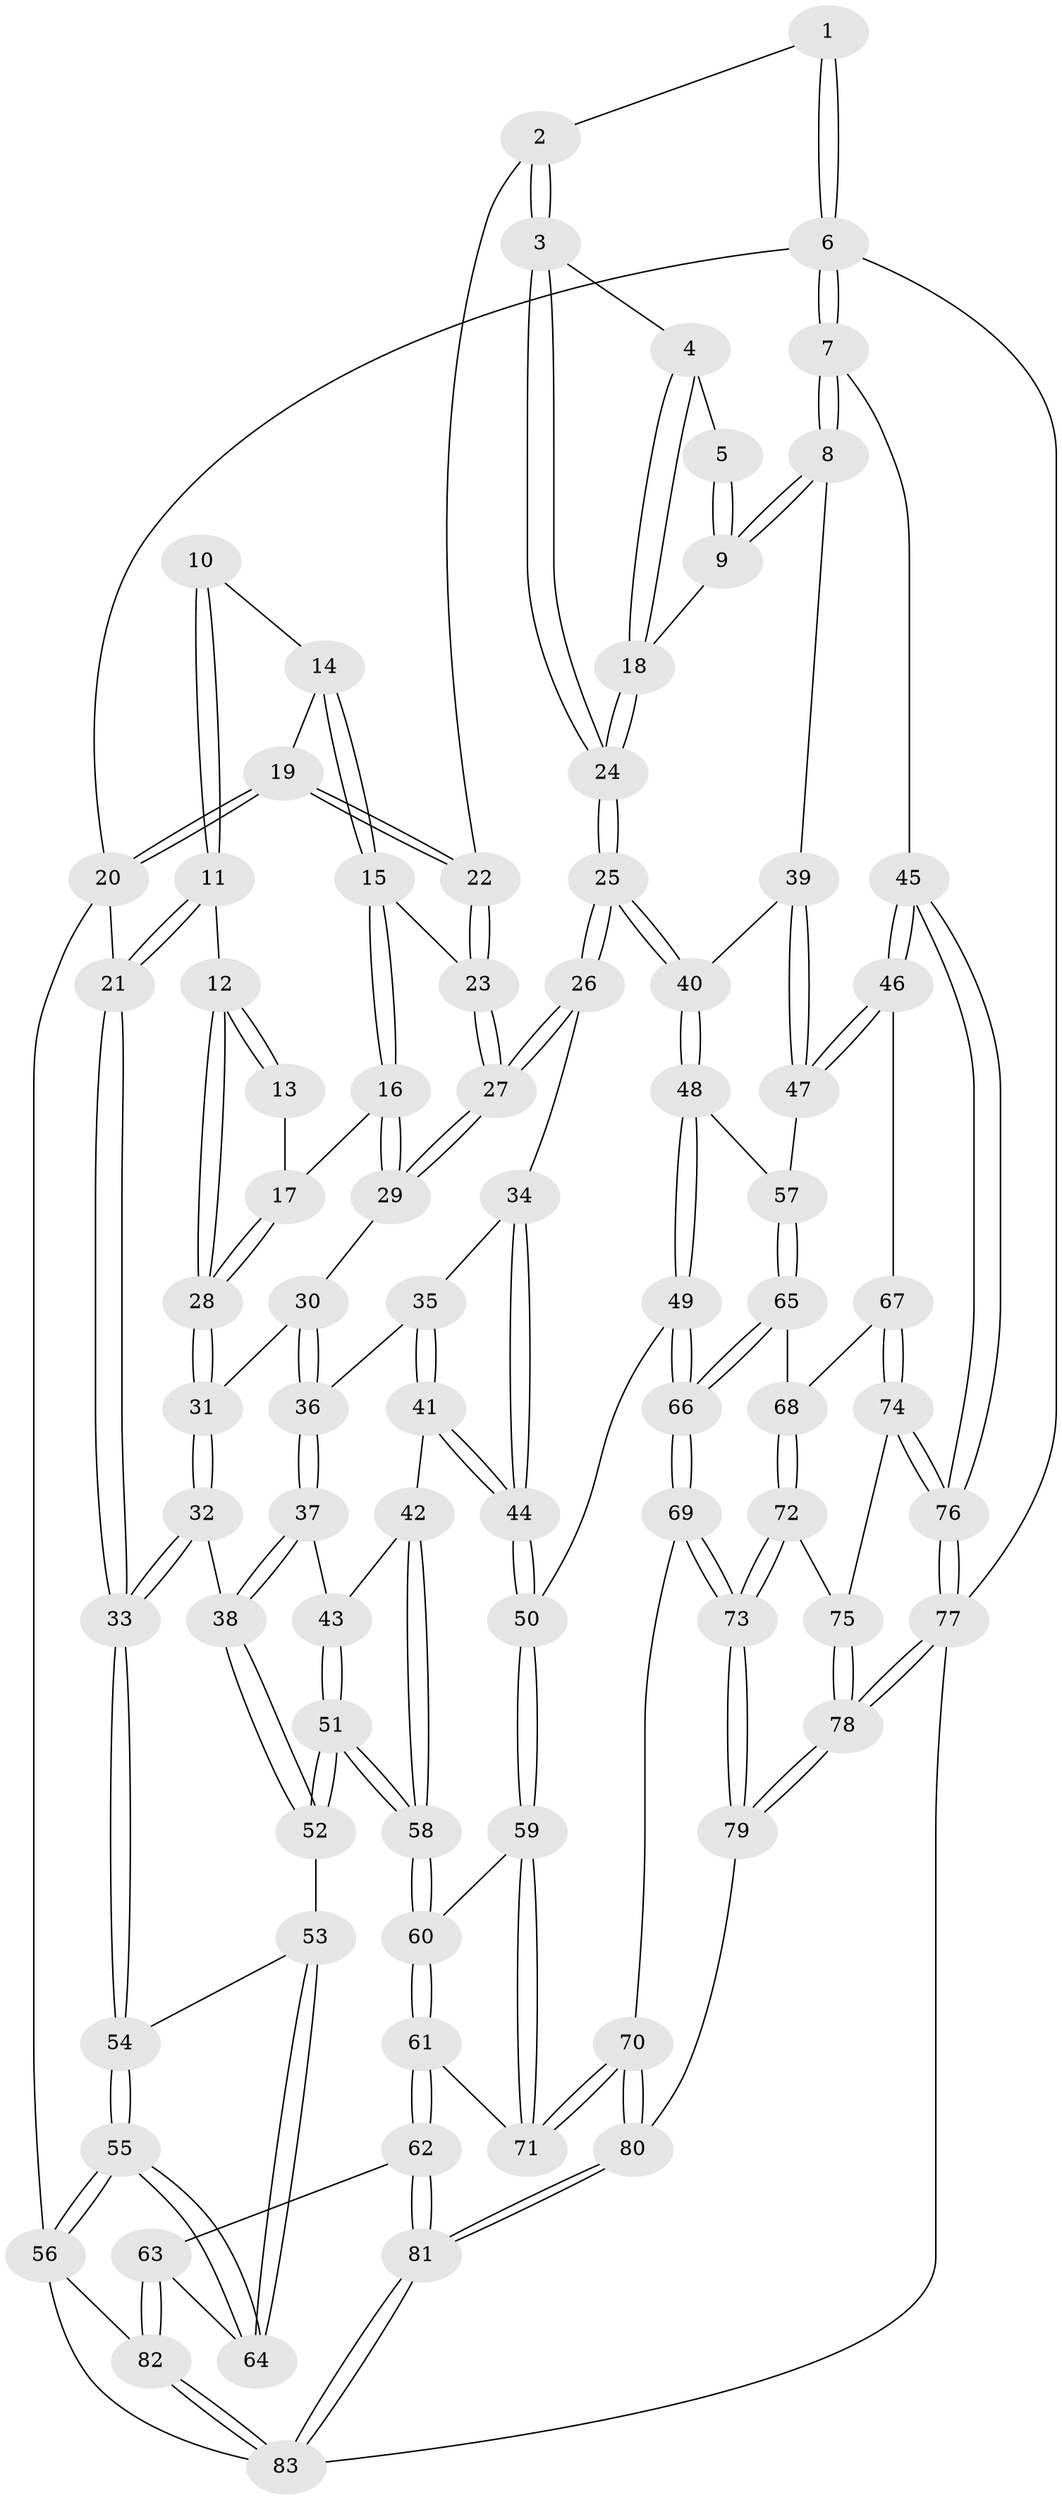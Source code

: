 // Generated by graph-tools (version 1.1) at 2025/11/02/27/25 16:11:53]
// undirected, 83 vertices, 204 edges
graph export_dot {
graph [start="1"]
  node [color=gray90,style=filled];
  1 [pos="+1+0"];
  2 [pos="+0.6528825467704675+0"];
  3 [pos="+0.7054258822655649+0"];
  4 [pos="+0.8286387353985598+0.025411537181500087"];
  5 [pos="+0.9235832580762752+0.046114483401067996"];
  6 [pos="+1+0"];
  7 [pos="+1+0.17975964739199415"];
  8 [pos="+1+0.1866953243505916"];
  9 [pos="+1+0.16805535672860059"];
  10 [pos="+0.39300534297127426+0"];
  11 [pos="+0.2067934289944227+0.12814204256330972"];
  12 [pos="+0.24990122595575331+0.19111271211042807"];
  13 [pos="+0.36159193492052627+0.10141782634831621"];
  14 [pos="+0.49870511683063384+0"];
  15 [pos="+0.4590827298723408+0.14655912640248112"];
  16 [pos="+0.4502404531303369+0.16820567744879636"];
  17 [pos="+0.3779968101363749+0.16693538848349632"];
  18 [pos="+0.8849801022004928+0.14232370785861398"];
  19 [pos="+0.5119642386830926+0"];
  20 [pos="+0+0"];
  21 [pos="+0+0"];
  22 [pos="+0.6423486286349718+0"];
  23 [pos="+0.599651598009848+0.16883868018401818"];
  24 [pos="+0.762450554014904+0.2707013134560169"];
  25 [pos="+0.7445607335204893+0.3501259118901689"];
  26 [pos="+0.6683949696244809+0.32871185140930853"];
  27 [pos="+0.6166745096663379+0.25208429144116135"];
  28 [pos="+0.2578098019796197+0.2055662033689095"];
  29 [pos="+0.4572577538365718+0.19757188883901713"];
  30 [pos="+0.43194735480453134+0.2732521395240602"];
  31 [pos="+0.26065879793451546+0.2337389635486479"];
  32 [pos="+0.23908129614723683+0.31200368964494285"];
  33 [pos="+0+0.27410294695966314"];
  34 [pos="+0.5243696068315377+0.37236217925959575"];
  35 [pos="+0.464920718819569+0.3653019739062528"];
  36 [pos="+0.4581323201910456+0.36300986786562667"];
  37 [pos="+0.3698840668446494+0.40026350065379585"];
  38 [pos="+0.2613052872125014+0.39529856741068553"];
  39 [pos="+1+0.24357677720889961"];
  40 [pos="+0.745282463992739+0.3510064551372151"];
  41 [pos="+0.4542788351255327+0.5292752141276713"];
  42 [pos="+0.4421401490614622+0.5311924321438352"];
  43 [pos="+0.3861065757822961+0.46096981134170756"];
  44 [pos="+0.5290857421143977+0.5497428787122532"];
  45 [pos="+1+0.5822924183035841"];
  46 [pos="+0.947926422355607+0.5466651944692112"];
  47 [pos="+0.8781463261915325+0.5188334644781766"];
  48 [pos="+0.7600285195359059+0.40732273125299373"];
  49 [pos="+0.6003011264372773+0.6070752642889105"];
  50 [pos="+0.581419521162671+0.6073366726902557"];
  51 [pos="+0.3361903419705343+0.6016941295870165"];
  52 [pos="+0.19854293746038515+0.4999410549426903"];
  53 [pos="+0.18741817312013564+0.5043668058174146"];
  54 [pos="+0+0.4279242783890843"];
  55 [pos="+0+0.6621781337590219"];
  56 [pos="+0+0.921749810813119"];
  57 [pos="+0.8734051507350646+0.5175822317234952"];
  58 [pos="+0.3447899915767674+0.6110763598469079"];
  59 [pos="+0.49236573998189526+0.6805838021482221"];
  60 [pos="+0.3459638998474719+0.6151557563197039"];
  61 [pos="+0.28028722487010704+0.7686695503810411"];
  62 [pos="+0.22575332406785228+0.8023808745010741"];
  63 [pos="+0.17845276611092079+0.7815773442994656"];
  64 [pos="+0.13194074994192848+0.7243418103843329"];
  65 [pos="+0.7791312306649918+0.6907719527609832"];
  66 [pos="+0.6872298791888597+0.7091470620681867"];
  67 [pos="+0.8995836384226982+0.7455423710092007"];
  68 [pos="+0.7982670108209072+0.7098889190630338"];
  69 [pos="+0.6664418898872358+0.7915847738619122"];
  70 [pos="+0.48250786462519607+0.8126601275877298"];
  71 [pos="+0.4754108966515528+0.8004505387035433"];
  72 [pos="+0.8106136980233482+0.8294448782780015"];
  73 [pos="+0.7135784280874058+0.9030071903791702"];
  74 [pos="+0.9135574259201835+0.7644478177645655"];
  75 [pos="+0.8745801848877305+0.8301987896319296"];
  76 [pos="+1+0.8111411493701017"];
  77 [pos="+1+1"];
  78 [pos="+1+1"];
  79 [pos="+0.6972746095002844+1"];
  80 [pos="+0.4744199696706736+1"];
  81 [pos="+0.31830505967155387+1"];
  82 [pos="+0.04806151598545009+0.8924974639429697"];
  83 [pos="+0.268456032811894+1"];
  1 -- 2;
  1 -- 6;
  1 -- 6;
  2 -- 3;
  2 -- 3;
  2 -- 22;
  3 -- 4;
  3 -- 24;
  3 -- 24;
  4 -- 5;
  4 -- 18;
  4 -- 18;
  5 -- 9;
  5 -- 9;
  6 -- 7;
  6 -- 7;
  6 -- 20;
  6 -- 77;
  7 -- 8;
  7 -- 8;
  7 -- 45;
  8 -- 9;
  8 -- 9;
  8 -- 39;
  9 -- 18;
  10 -- 11;
  10 -- 11;
  10 -- 14;
  11 -- 12;
  11 -- 21;
  11 -- 21;
  12 -- 13;
  12 -- 13;
  12 -- 28;
  12 -- 28;
  13 -- 17;
  14 -- 15;
  14 -- 15;
  14 -- 19;
  15 -- 16;
  15 -- 16;
  15 -- 23;
  16 -- 17;
  16 -- 29;
  16 -- 29;
  17 -- 28;
  17 -- 28;
  18 -- 24;
  18 -- 24;
  19 -- 20;
  19 -- 20;
  19 -- 22;
  19 -- 22;
  20 -- 21;
  20 -- 56;
  21 -- 33;
  21 -- 33;
  22 -- 23;
  22 -- 23;
  23 -- 27;
  23 -- 27;
  24 -- 25;
  24 -- 25;
  25 -- 26;
  25 -- 26;
  25 -- 40;
  25 -- 40;
  26 -- 27;
  26 -- 27;
  26 -- 34;
  27 -- 29;
  27 -- 29;
  28 -- 31;
  28 -- 31;
  29 -- 30;
  30 -- 31;
  30 -- 36;
  30 -- 36;
  31 -- 32;
  31 -- 32;
  32 -- 33;
  32 -- 33;
  32 -- 38;
  33 -- 54;
  33 -- 54;
  34 -- 35;
  34 -- 44;
  34 -- 44;
  35 -- 36;
  35 -- 41;
  35 -- 41;
  36 -- 37;
  36 -- 37;
  37 -- 38;
  37 -- 38;
  37 -- 43;
  38 -- 52;
  38 -- 52;
  39 -- 40;
  39 -- 47;
  39 -- 47;
  40 -- 48;
  40 -- 48;
  41 -- 42;
  41 -- 44;
  41 -- 44;
  42 -- 43;
  42 -- 58;
  42 -- 58;
  43 -- 51;
  43 -- 51;
  44 -- 50;
  44 -- 50;
  45 -- 46;
  45 -- 46;
  45 -- 76;
  45 -- 76;
  46 -- 47;
  46 -- 47;
  46 -- 67;
  47 -- 57;
  48 -- 49;
  48 -- 49;
  48 -- 57;
  49 -- 50;
  49 -- 66;
  49 -- 66;
  50 -- 59;
  50 -- 59;
  51 -- 52;
  51 -- 52;
  51 -- 58;
  51 -- 58;
  52 -- 53;
  53 -- 54;
  53 -- 64;
  53 -- 64;
  54 -- 55;
  54 -- 55;
  55 -- 56;
  55 -- 56;
  55 -- 64;
  55 -- 64;
  56 -- 82;
  56 -- 83;
  57 -- 65;
  57 -- 65;
  58 -- 60;
  58 -- 60;
  59 -- 60;
  59 -- 71;
  59 -- 71;
  60 -- 61;
  60 -- 61;
  61 -- 62;
  61 -- 62;
  61 -- 71;
  62 -- 63;
  62 -- 81;
  62 -- 81;
  63 -- 64;
  63 -- 82;
  63 -- 82;
  65 -- 66;
  65 -- 66;
  65 -- 68;
  66 -- 69;
  66 -- 69;
  67 -- 68;
  67 -- 74;
  67 -- 74;
  68 -- 72;
  68 -- 72;
  69 -- 70;
  69 -- 73;
  69 -- 73;
  70 -- 71;
  70 -- 71;
  70 -- 80;
  70 -- 80;
  72 -- 73;
  72 -- 73;
  72 -- 75;
  73 -- 79;
  73 -- 79;
  74 -- 75;
  74 -- 76;
  74 -- 76;
  75 -- 78;
  75 -- 78;
  76 -- 77;
  76 -- 77;
  77 -- 78;
  77 -- 78;
  77 -- 83;
  78 -- 79;
  78 -- 79;
  79 -- 80;
  80 -- 81;
  80 -- 81;
  81 -- 83;
  81 -- 83;
  82 -- 83;
  82 -- 83;
}
